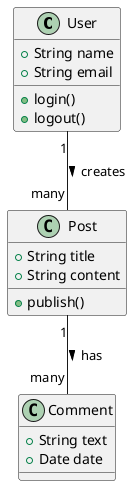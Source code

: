 @startuml template
class User {
  +String name
  +String email
  +login()
  +logout()
}

class Post {
  +String title
  +String content
  +publish()
}

class Comment {
  +String text
  +Date date
}

User "1" -- "many" Post : creates >
Post "1" -- "many" Comment : has >

@enduml
